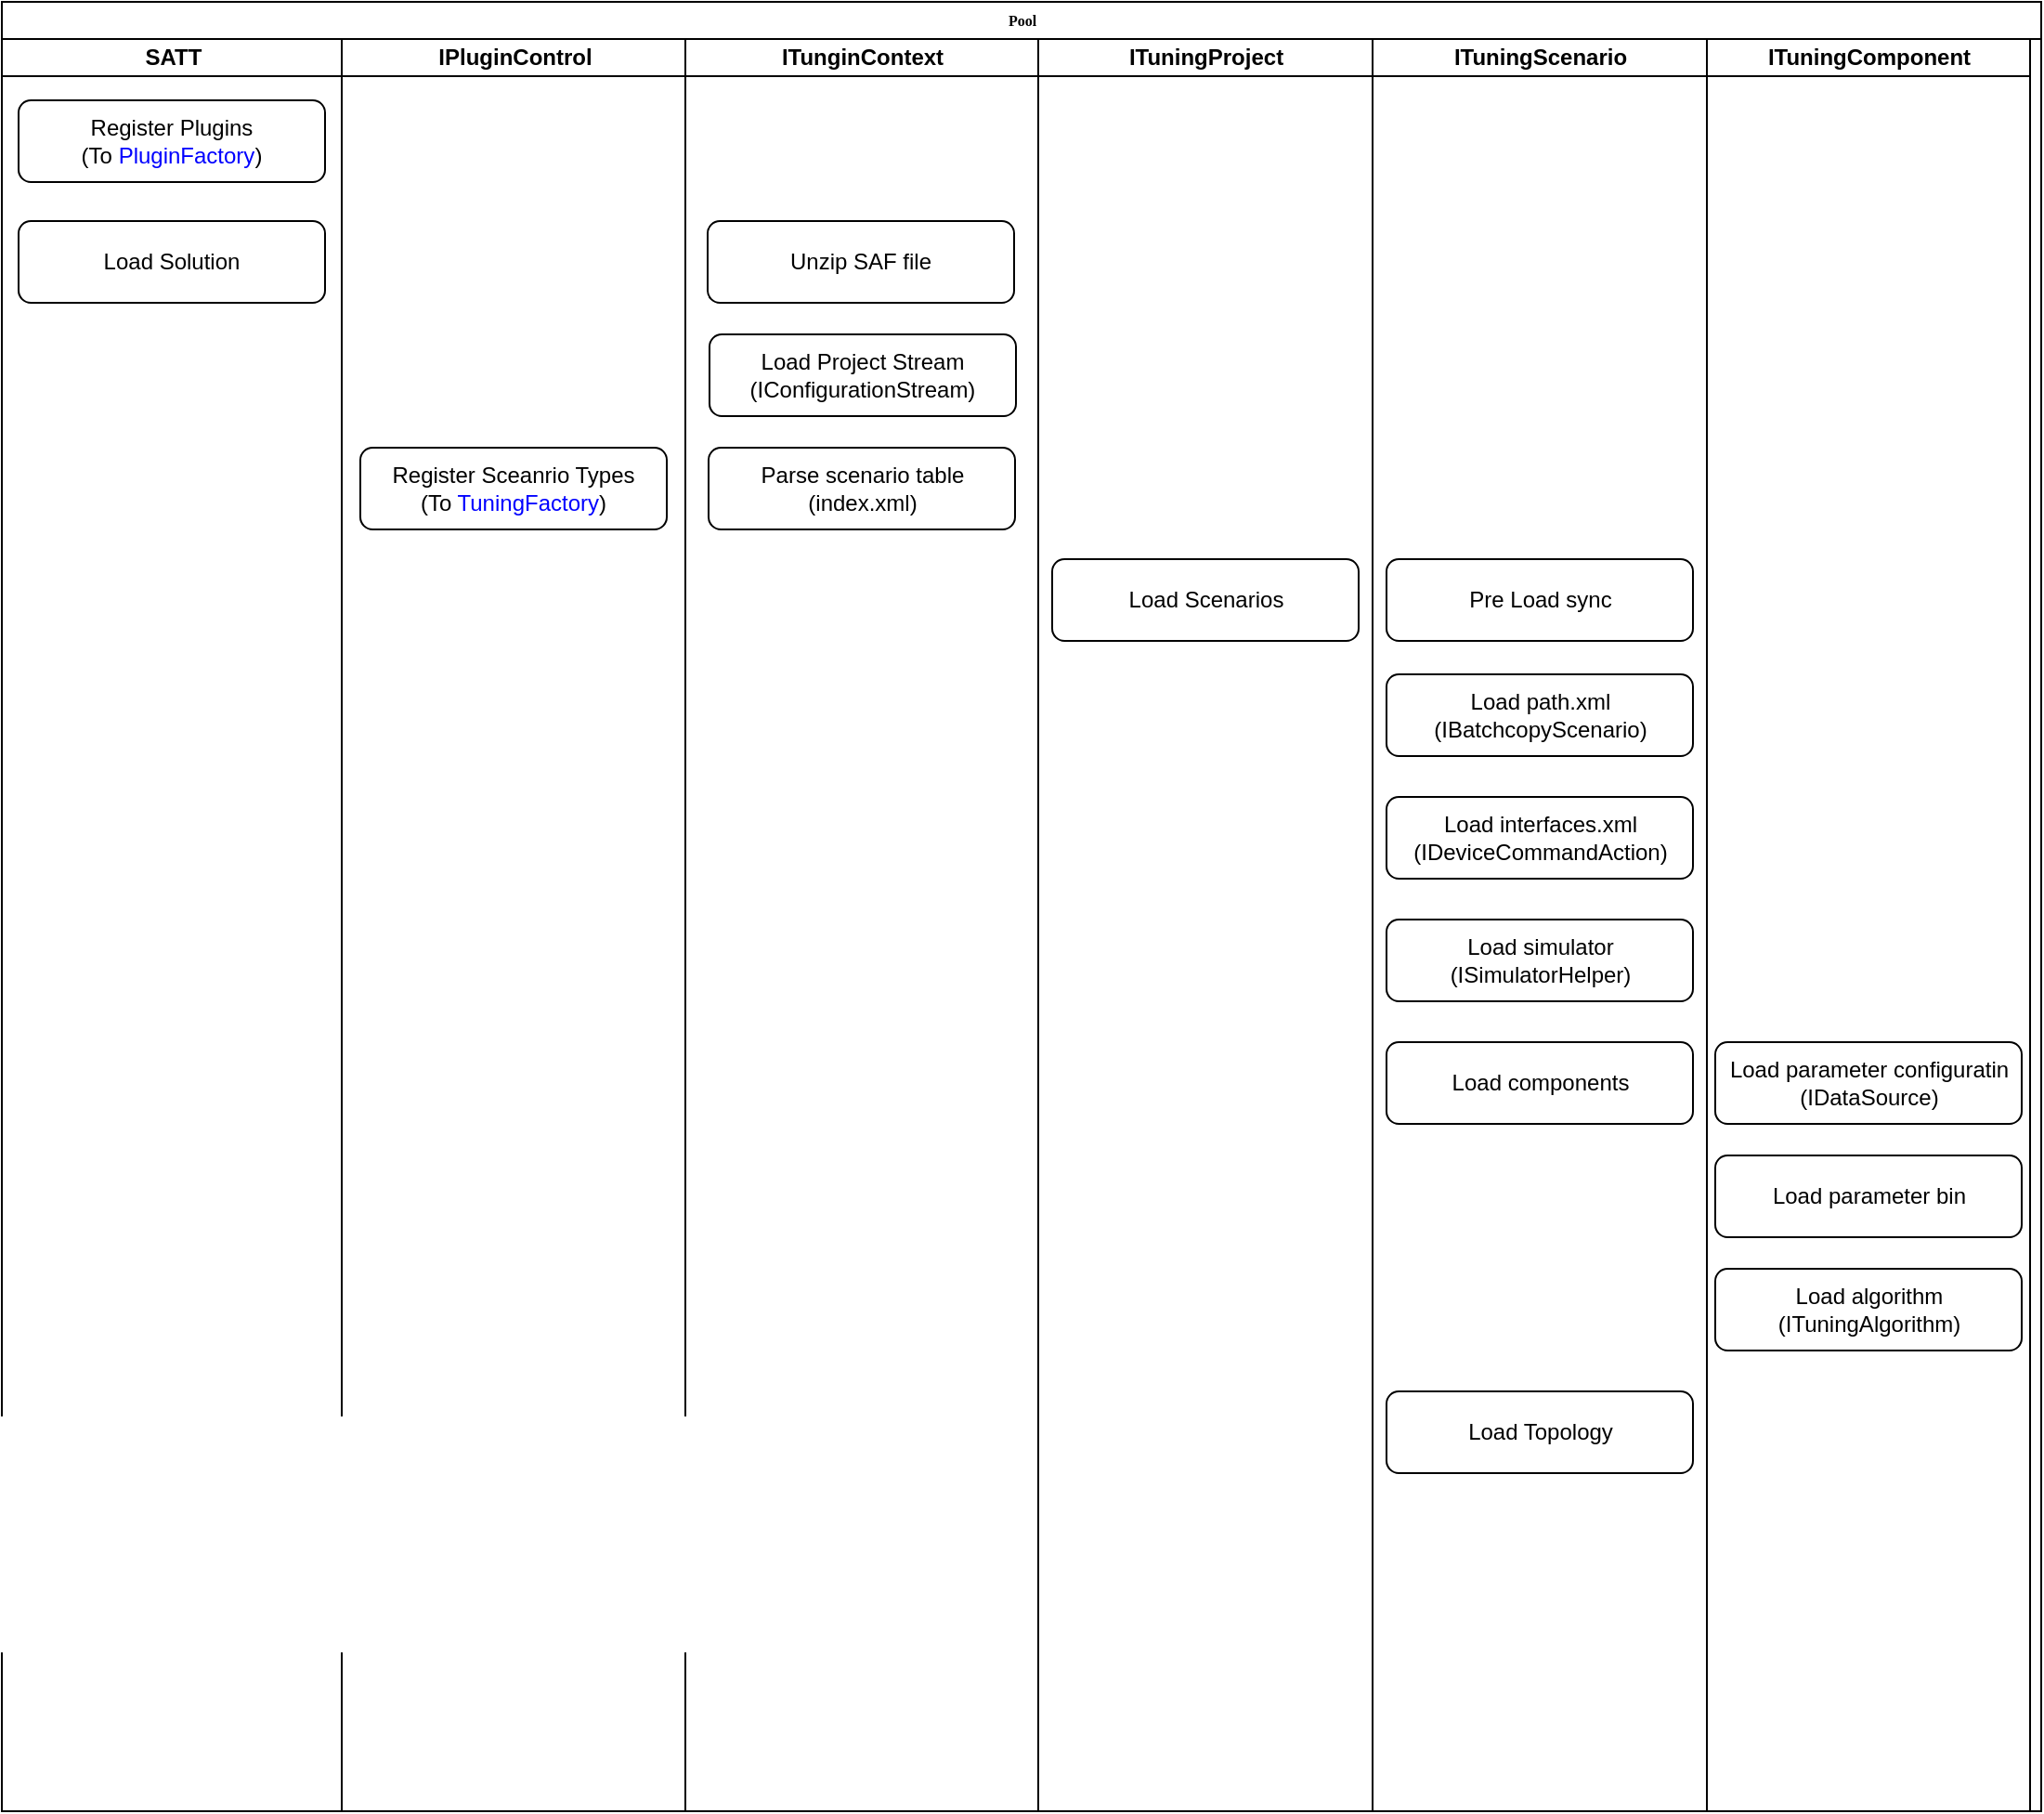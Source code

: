 <mxfile version="18.0.3" type="github">
  <diagram name="Page-1" id="74e2e168-ea6b-b213-b513-2b3c1d86103e">
    <mxGraphModel dx="1422" dy="772" grid="0" gridSize="10" guides="1" tooltips="1" connect="1" arrows="1" fold="1" page="1" pageScale="1" pageWidth="1100" pageHeight="850" background="none" math="0" shadow="0">
      <root>
        <mxCell id="0" />
        <mxCell id="1" parent="0" />
        <mxCell id="77e6c97f196da883-1" value="Pool" style="swimlane;html=1;childLayout=stackLayout;startSize=20;rounded=0;shadow=0;labelBackgroundColor=none;strokeWidth=1;fontFamily=Verdana;fontSize=8;align=center;" parent="1" vertex="1">
          <mxGeometry y="20" width="1098" height="974" as="geometry" />
        </mxCell>
        <mxCell id="77e6c97f196da883-2" value="SATT" style="swimlane;html=1;startSize=20;" parent="77e6c97f196da883-1" vertex="1">
          <mxGeometry y="20" width="183" height="954" as="geometry" />
        </mxCell>
        <mxCell id="QMPjAonT9QGGnefhxJ4X-1" value="Register Plugins&lt;br&gt;(To &lt;font color=&quot;#0000ff&quot;&gt;PluginFactory&lt;/font&gt;)" style="rounded=1;whiteSpace=wrap;html=1;" vertex="1" parent="77e6c97f196da883-2">
          <mxGeometry x="9" y="33" width="165" height="44" as="geometry" />
        </mxCell>
        <mxCell id="QMPjAonT9QGGnefhxJ4X-2" value="Load Solution" style="rounded=1;whiteSpace=wrap;html=1;" vertex="1" parent="77e6c97f196da883-2">
          <mxGeometry x="9" y="98" width="165" height="44" as="geometry" />
        </mxCell>
        <mxCell id="77e6c97f196da883-3" value="IPluginControl" style="swimlane;html=1;startSize=20;" parent="77e6c97f196da883-1" vertex="1">
          <mxGeometry x="183" y="20" width="185" height="954" as="geometry" />
        </mxCell>
        <mxCell id="QMPjAonT9QGGnefhxJ4X-6" value="Register Sceanrio Types&lt;br&gt;(To &lt;font color=&quot;#0000ff&quot;&gt;TuningFactory&lt;/font&gt;)" style="rounded=1;whiteSpace=wrap;html=1;" vertex="1" parent="77e6c97f196da883-3">
          <mxGeometry x="10" y="220" width="165" height="44" as="geometry" />
        </mxCell>
        <mxCell id="77e6c97f196da883-4" value="ITunginContext" style="swimlane;html=1;startSize=20;" parent="77e6c97f196da883-1" vertex="1">
          <mxGeometry x="368" y="20" width="190" height="954" as="geometry" />
        </mxCell>
        <mxCell id="QMPjAonT9QGGnefhxJ4X-3" value="Unzip SAF file" style="rounded=1;whiteSpace=wrap;html=1;" vertex="1" parent="77e6c97f196da883-4">
          <mxGeometry x="12" y="98" width="165" height="44" as="geometry" />
        </mxCell>
        <mxCell id="QMPjAonT9QGGnefhxJ4X-4" value="Load Project Stream&lt;br&gt;(IConfigurationStream)" style="rounded=1;whiteSpace=wrap;html=1;" vertex="1" parent="77e6c97f196da883-4">
          <mxGeometry x="13" y="159" width="165" height="44" as="geometry" />
        </mxCell>
        <mxCell id="QMPjAonT9QGGnefhxJ4X-5" value="Parse scenario table&lt;br&gt;(index.xml)" style="rounded=1;whiteSpace=wrap;html=1;" vertex="1" parent="77e6c97f196da883-4">
          <mxGeometry x="12.5" y="220" width="165" height="44" as="geometry" />
        </mxCell>
        <mxCell id="77e6c97f196da883-5" value="ITuningProject" style="swimlane;html=1;startSize=20;" parent="77e6c97f196da883-1" vertex="1">
          <mxGeometry x="558" y="20" width="180" height="954" as="geometry" />
        </mxCell>
        <mxCell id="QMPjAonT9QGGnefhxJ4X-8" value="Load Scenarios" style="rounded=1;whiteSpace=wrap;html=1;" vertex="1" parent="77e6c97f196da883-5">
          <mxGeometry x="7.5" y="280" width="165" height="44" as="geometry" />
        </mxCell>
        <mxCell id="77e6c97f196da883-6" value="ITuningScenario" style="swimlane;html=1;startSize=20;" parent="77e6c97f196da883-1" vertex="1">
          <mxGeometry x="738" y="20" width="180" height="954" as="geometry" />
        </mxCell>
        <mxCell id="QMPjAonT9QGGnefhxJ4X-9" value="Pre Load sync" style="rounded=1;whiteSpace=wrap;html=1;" vertex="1" parent="77e6c97f196da883-6">
          <mxGeometry x="7.5" y="280" width="165" height="44" as="geometry" />
        </mxCell>
        <mxCell id="QMPjAonT9QGGnefhxJ4X-10" value="Load path.xml&lt;br&gt;(IBatchcopyScenario)" style="rounded=1;whiteSpace=wrap;html=1;" vertex="1" parent="77e6c97f196da883-6">
          <mxGeometry x="7.5" y="342" width="165" height="44" as="geometry" />
        </mxCell>
        <mxCell id="QMPjAonT9QGGnefhxJ4X-11" value="Load interfaces.xml&lt;br&gt;(IDeviceCommandAction)" style="rounded=1;whiteSpace=wrap;html=1;" vertex="1" parent="77e6c97f196da883-6">
          <mxGeometry x="7.5" y="408" width="165" height="44" as="geometry" />
        </mxCell>
        <mxCell id="QMPjAonT9QGGnefhxJ4X-12" value="Load simulator&lt;br&gt;(ISimulatorHelper)" style="rounded=1;whiteSpace=wrap;html=1;" vertex="1" parent="77e6c97f196da883-6">
          <mxGeometry x="7.5" y="474" width="165" height="44" as="geometry" />
        </mxCell>
        <mxCell id="QMPjAonT9QGGnefhxJ4X-13" value="Load components" style="rounded=1;whiteSpace=wrap;html=1;" vertex="1" parent="77e6c97f196da883-6">
          <mxGeometry x="7.5" y="540" width="165" height="44" as="geometry" />
        </mxCell>
        <mxCell id="QMPjAonT9QGGnefhxJ4X-17" value="Load Topology" style="rounded=1;whiteSpace=wrap;html=1;" vertex="1" parent="77e6c97f196da883-6">
          <mxGeometry x="7.5" y="728" width="165" height="44" as="geometry" />
        </mxCell>
        <mxCell id="77e6c97f196da883-7" value="ITuningComponent" style="swimlane;html=1;startSize=20;" parent="77e6c97f196da883-1" vertex="1">
          <mxGeometry x="918" y="20" width="174" height="954" as="geometry" />
        </mxCell>
        <mxCell id="QMPjAonT9QGGnefhxJ4X-14" value="Load parameter configuratin&lt;br&gt;(IDataSource)" style="rounded=1;whiteSpace=wrap;html=1;" vertex="1" parent="77e6c97f196da883-7">
          <mxGeometry x="4.5" y="540" width="165" height="44" as="geometry" />
        </mxCell>
        <mxCell id="QMPjAonT9QGGnefhxJ4X-15" value="Load parameter bin" style="rounded=1;whiteSpace=wrap;html=1;" vertex="1" parent="77e6c97f196da883-7">
          <mxGeometry x="4.5" y="601" width="165" height="44" as="geometry" />
        </mxCell>
        <mxCell id="QMPjAonT9QGGnefhxJ4X-16" value="Load algorithm&lt;br&gt;(ITuningAlgorithm)" style="rounded=1;whiteSpace=wrap;html=1;" vertex="1" parent="77e6c97f196da883-7">
          <mxGeometry x="4.5" y="662" width="165" height="44" as="geometry" />
        </mxCell>
      </root>
    </mxGraphModel>
  </diagram>
</mxfile>
